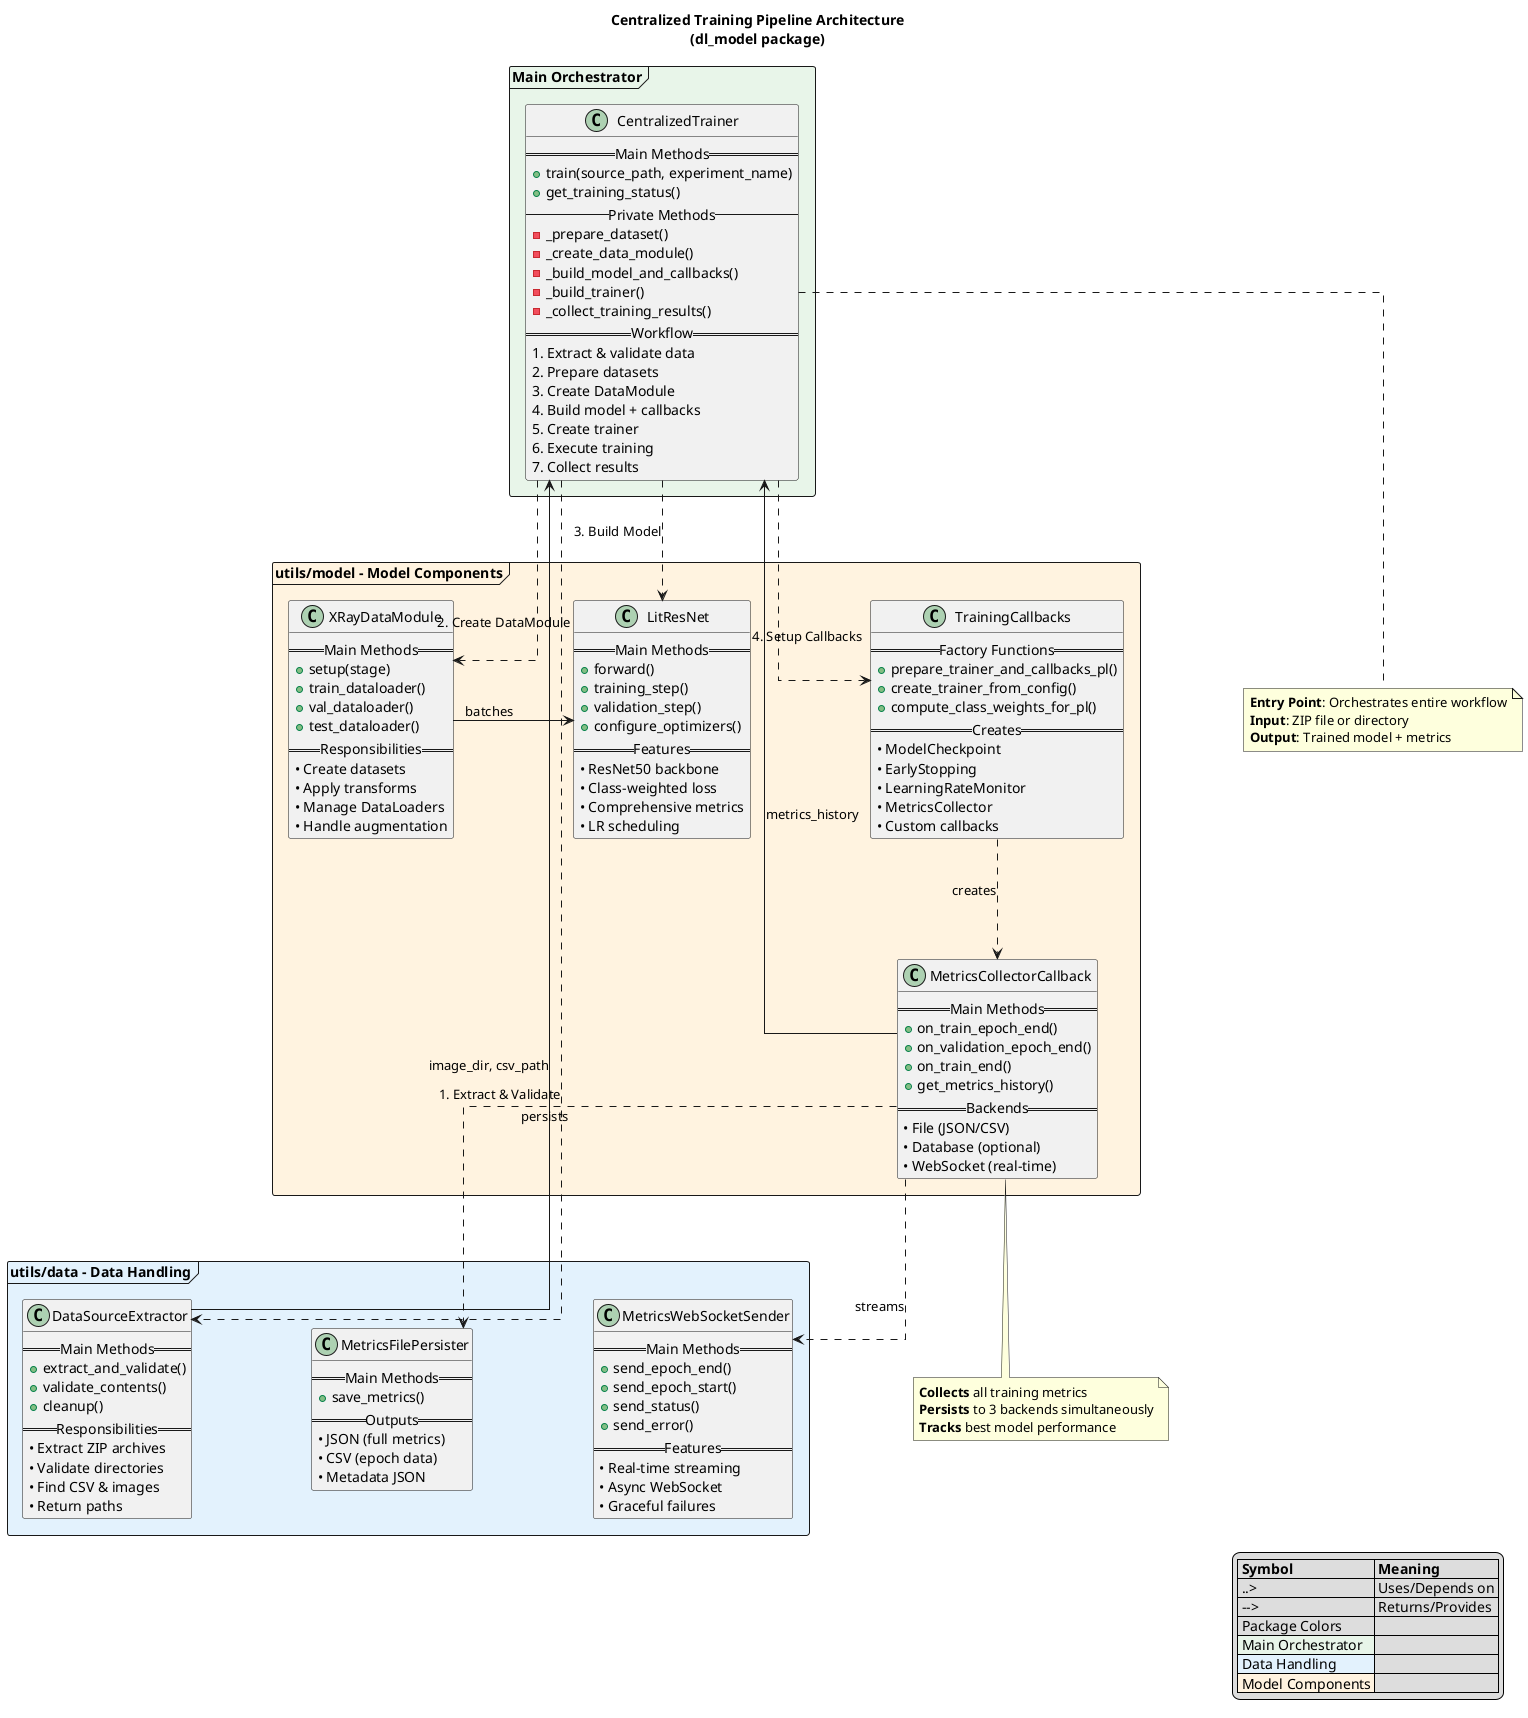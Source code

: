 @startuml dl_model_architecture

title Centralized Training Pipeline Architecture\n(dl_model package)

skinparam packageStyle rectangle
skinparam linetype ortho
skinparam nodesep 120
skinparam ranksep 120

package "Main Orchestrator" <<Frame>> #E8F5E9 {
  class CentralizedTrainer {
    ==Main Methods==
    + train(source_path, experiment_name)
    + get_training_status()
    --Private Methods--
    - _prepare_dataset()
    - _create_data_module()
    - _build_model_and_callbacks()
    - _build_trainer()
    - _collect_training_results()
    ==Workflow==
    1. Extract & validate data
    2. Prepare datasets
    3. Create DataModule
    4. Build model + callbacks
    5. Create trainer
    6. Execute training
    7. Collect results
  }
}

package "utils/data - Data Handling" <<Frame>> #E3F2FD {
  class DataSourceExtractor {
    ==Main Methods==
    + extract_and_validate()
    + validate_contents()
    + cleanup()
    ==Responsibilities==
    • Extract ZIP archives
    • Validate directories
    • Find CSV & images
    • Return paths
  }

  class MetricsFilePersister {
    ==Main Methods==
    + save_metrics()
    ==Outputs==
    • JSON (full metrics)
    • CSV (epoch data)
    • Metadata JSON
  }

  class MetricsWebSocketSender {
    ==Main Methods==
    + send_epoch_end()
    + send_epoch_start()
    + send_status()
    + send_error()
    ==Features==
    • Real-time streaming
    • Async WebSocket
    • Graceful failures
  }
}

package "utils/model - Model Components" <<Frame>> #FFF3E0 {
  class XRayDataModule {
    ==Main Methods==
    + setup(stage)
    + train_dataloader()
    + val_dataloader()
    + test_dataloader()
    ==Responsibilities==
    • Create datasets
    • Apply transforms
    • Manage DataLoaders
    • Handle augmentation
  }

  class LitResNet {
    ==Main Methods==
    + forward()
    + training_step()
    + validation_step()
    + configure_optimizers()
    ==Features==
    • ResNet50 backbone
    • Class-weighted loss
    • Comprehensive metrics
    • LR scheduling
  }

  class TrainingCallbacks {
    ==Factory Functions==
    + prepare_trainer_and_callbacks_pl()
    + create_trainer_from_config()
    + compute_class_weights_for_pl()
    ==Creates==
    • ModelCheckpoint
    • EarlyStopping
    • LearningRateMonitor
    • MetricsCollector
    • Custom callbacks
  }

  class MetricsCollectorCallback {
    ==Main Methods==
    + on_train_epoch_end()
    + on_validation_epoch_end()
    + on_train_end()
    + get_metrics_history()
    ==Backends==
    • File (JSON/CSV)
    • Database (optional)
    • WebSocket (real-time)
  }
}

' Main workflow connections
CentralizedTrainer ..> DataSourceExtractor : "1. Extract & Validate"
CentralizedTrainer ..> XRayDataModule : "2. Create DataModule"
CentralizedTrainer ..> LitResNet : "3. Build Model"
CentralizedTrainer ..> TrainingCallbacks : "4. Setup Callbacks"

' Data flow
DataSourceExtractor --> CentralizedTrainer : image_dir, csv_path
XRayDataModule --> LitResNet : batches
TrainingCallbacks ..> MetricsCollectorCallback : creates

' Metrics flow
MetricsCollectorCallback ..> MetricsFilePersister : persists
MetricsCollectorCallback ..> MetricsWebSocketSender : streams
MetricsCollectorCallback --> CentralizedTrainer : metrics_history

' Dependency relationships
XRayDataModule -[hidden]right-> LitResNet
LitResNet -[hidden]right-> TrainingCallbacks
DataSourceExtractor -[hidden]right-> MetricsFilePersister

note bottom of CentralizedTrainer
  **Entry Point**: Orchestrates entire workflow
  **Input**: ZIP file or directory
  **Output**: Trained model + metrics
end note

note bottom of MetricsCollectorCallback
  **Collects** all training metrics
  **Persists** to 3 backends simultaneously
  **Tracks** best model performance
end note

legend right
  |= Symbol |= Meaning |
  | ..> | Uses/Depends on |
  | --> | Returns/Provides |
  | Package Colors |
  | <#E8F5E9> Main Orchestrator |
  | <#E3F2FD> Data Handling |
  | <#FFF3E0> Model Components |
endlegend

@enduml
